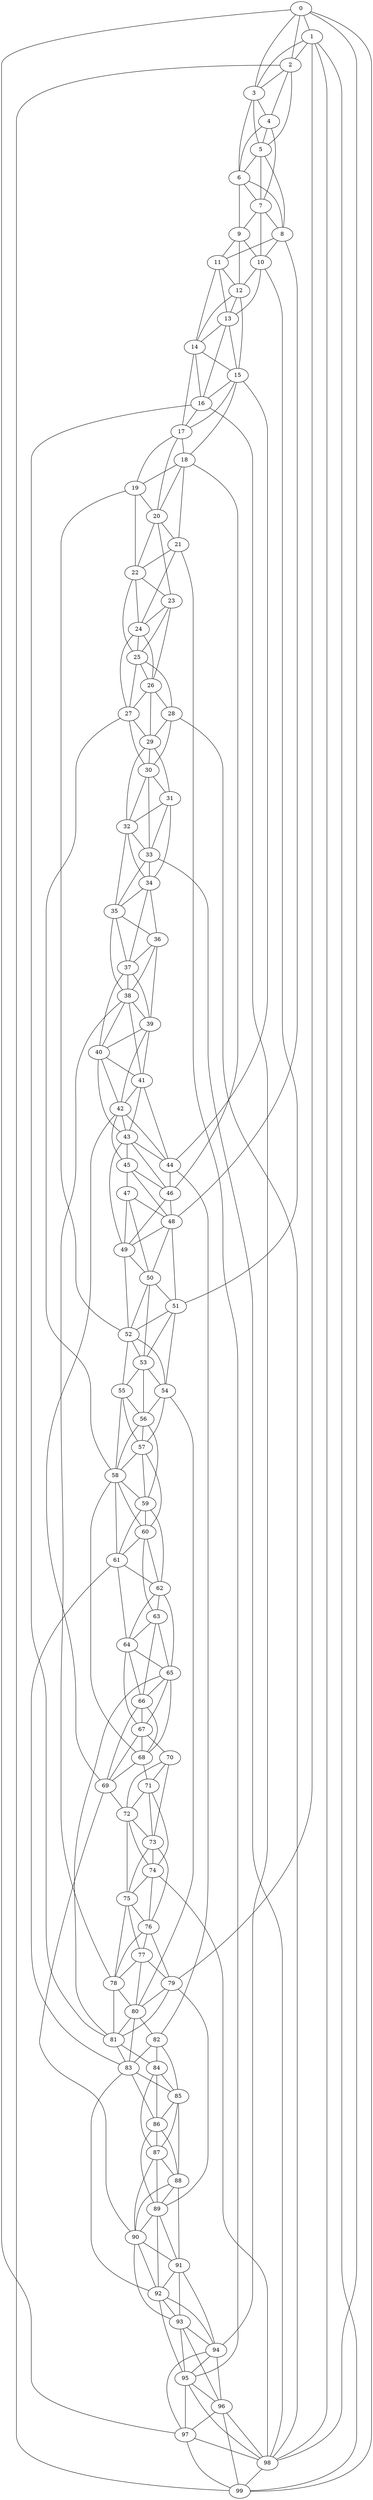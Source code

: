 strict graph "watts_strogatz_graph(100,6,0.1)" {
0;
1;
2;
3;
4;
5;
6;
7;
8;
9;
10;
11;
12;
13;
14;
15;
16;
17;
18;
19;
20;
21;
22;
23;
24;
25;
26;
27;
28;
29;
30;
31;
32;
33;
34;
35;
36;
37;
38;
39;
40;
41;
42;
43;
44;
45;
46;
47;
48;
49;
50;
51;
52;
53;
54;
55;
56;
57;
58;
59;
60;
61;
62;
63;
64;
65;
66;
67;
68;
69;
70;
71;
72;
73;
74;
75;
76;
77;
78;
79;
80;
81;
82;
83;
84;
85;
86;
87;
88;
89;
90;
91;
92;
93;
94;
95;
96;
97;
98;
99;
0 -- 1  [is_available=True, prob="0.346999910947"];
0 -- 2  [is_available=True, prob="1.0"];
0 -- 3  [is_available=True, prob="0.131631942611"];
0 -- 97  [is_available=True, prob="1.0"];
0 -- 98  [is_available=True, prob="0.0773781853841"];
0 -- 99  [is_available=True, prob="0.77986081025"];
1 -- 2  [is_available=True, prob="0.357380976458"];
1 -- 99  [is_available=True, prob="0.586004059322"];
1 -- 98  [is_available=True, prob="0.528413880464"];
1 -- 79  [is_available=True, prob="0.775153883791"];
1 -- 3  [is_available=True, prob="1.0"];
2 -- 3  [is_available=True, prob="1.0"];
2 -- 4  [is_available=True, prob="0.706726165617"];
2 -- 5  [is_available=True, prob="0.931593171505"];
2 -- 99  [is_available=True, prob="1.0"];
3 -- 4  [is_available=True, prob="1.0"];
3 -- 5  [is_available=True, prob="0.783062729514"];
3 -- 6  [is_available=True, prob="1.0"];
4 -- 5  [is_available=True, prob="0.458196356539"];
4 -- 6  [is_available=True, prob="0.870739519112"];
4 -- 7  [is_available=True, prob="0.145445609862"];
5 -- 6  [is_available=True, prob="0.58718510407"];
5 -- 7  [is_available=True, prob="0.572608043542"];
5 -- 8  [is_available=True, prob="0.909958193066"];
6 -- 7  [is_available=True, prob="0.766478214024"];
6 -- 8  [is_available=True, prob="0.729529522421"];
6 -- 9  [is_available=True, prob="0.655974174557"];
7 -- 8  [is_available=True, prob="0.180722012388"];
7 -- 9  [is_available=True, prob="0.504587065346"];
7 -- 10  [is_available=True, prob="1.0"];
8 -- 10  [is_available=True, prob="0.247457551609"];
8 -- 11  [is_available=True, prob="1.0"];
8 -- 48  [is_available=True, prob="0.872050262327"];
9 -- 10  [is_available=True, prob="0.172886631923"];
9 -- 11  [is_available=True, prob="0.129581046723"];
9 -- 12  [is_available=True, prob="1.0"];
10 -- 12  [is_available=True, prob="0.345073212254"];
10 -- 13  [is_available=True, prob="1.0"];
10 -- 51  [is_available=True, prob="0.61983847837"];
11 -- 12  [is_available=True, prob="1.0"];
11 -- 13  [is_available=True, prob="0.798590933553"];
11 -- 14  [is_available=True, prob="0.108986122981"];
12 -- 13  [is_available=True, prob="0.799772096188"];
12 -- 14  [is_available=True, prob="0.188679863422"];
12 -- 15  [is_available=True, prob="0.792912092532"];
13 -- 14  [is_available=True, prob="0.212215016257"];
13 -- 15  [is_available=True, prob="0.334670789793"];
13 -- 16  [is_available=True, prob="0.927276501628"];
14 -- 15  [is_available=True, prob="0.123203651946"];
14 -- 16  [is_available=True, prob="0.50815147832"];
14 -- 17  [is_available=True, prob="1.0"];
15 -- 44  [is_available=True, prob="0.0745879415644"];
15 -- 16  [is_available=True, prob="1.0"];
15 -- 17  [is_available=True, prob="1.0"];
15 -- 18  [is_available=True, prob="0.461341291429"];
16 -- 81  [is_available=True, prob="0.802594685024"];
16 -- 17  [is_available=True, prob="0.333402982331"];
16 -- 94  [is_available=True, prob="0.116843715615"];
17 -- 18  [is_available=True, prob="0.0182850803306"];
17 -- 19  [is_available=True, prob="1.0"];
17 -- 20  [is_available=True, prob="0.348695226298"];
18 -- 46  [is_available=True, prob="1.0"];
18 -- 19  [is_available=True, prob="0.325093461172"];
18 -- 20  [is_available=True, prob="1.0"];
18 -- 21  [is_available=True, prob="0.359745732293"];
19 -- 20  [is_available=True, prob="0.729500788348"];
19 -- 22  [is_available=True, prob="1.0"];
19 -- 52  [is_available=True, prob="0.257749217932"];
20 -- 21  [is_available=True, prob="0.296157489573"];
20 -- 22  [is_available=True, prob="0.730648950281"];
20 -- 23  [is_available=True, prob="1.0"];
21 -- 22  [is_available=True, prob="0.4845545701"];
21 -- 24  [is_available=True, prob="0.21417481588"];
21 -- 95  [is_available=True, prob="0.315890681558"];
22 -- 23  [is_available=True, prob="0.0201222823289"];
22 -- 24  [is_available=True, prob="0.727015832416"];
22 -- 25  [is_available=True, prob="0.301844297892"];
23 -- 24  [is_available=True, prob="0.412220747309"];
23 -- 25  [is_available=True, prob="0.354934459188"];
23 -- 26  [is_available=True, prob="0.625757304184"];
24 -- 25  [is_available=True, prob="0.0579247785764"];
24 -- 26  [is_available=True, prob="0.617469736013"];
24 -- 27  [is_available=True, prob="0.237654657261"];
25 -- 26  [is_available=True, prob="0.99328049248"];
25 -- 27  [is_available=True, prob="0.829948846384"];
25 -- 28  [is_available=True, prob="0.447241744062"];
26 -- 27  [is_available=True, prob="1.0"];
26 -- 28  [is_available=True, prob="0.725509304479"];
26 -- 29  [is_available=True, prob="0.405698423858"];
27 -- 58  [is_available=True, prob="0.576245907179"];
27 -- 29  [is_available=True, prob="0.273677612905"];
27 -- 30  [is_available=True, prob="0.0688290594117"];
28 -- 98  [is_available=True, prob="0.121798754719"];
28 -- 29  [is_available=True, prob="0.124054611887"];
28 -- 30  [is_available=True, prob="0.0578550843751"];
29 -- 32  [is_available=True, prob="0.614147525869"];
29 -- 30  [is_available=True, prob="1.0"];
29 -- 31  [is_available=True, prob="0.722183949526"];
30 -- 32  [is_available=True, prob="1.0"];
30 -- 33  [is_available=True, prob="0.177896424018"];
30 -- 31  [is_available=True, prob="0.752309692341"];
31 -- 32  [is_available=True, prob="1.0"];
31 -- 33  [is_available=True, prob="1.0"];
31 -- 34  [is_available=True, prob="0.729962135501"];
32 -- 33  [is_available=True, prob="0.0151879305657"];
32 -- 34  [is_available=True, prob="0.444747586821"];
32 -- 35  [is_available=True, prob="0.192792625307"];
33 -- 34  [is_available=True, prob="0.832478665876"];
33 -- 35  [is_available=True, prob="0.796345012615"];
33 -- 98  [is_available=True, prob="0.290907288945"];
34 -- 35  [is_available=True, prob="0.146005494978"];
34 -- 36  [is_available=True, prob="1.0"];
34 -- 37  [is_available=True, prob="1.0"];
35 -- 36  [is_available=True, prob="1.0"];
35 -- 37  [is_available=True, prob="0.442612685929"];
35 -- 38  [is_available=True, prob="0.163016845746"];
36 -- 37  [is_available=True, prob="1.0"];
36 -- 38  [is_available=True, prob="0.166620008665"];
36 -- 39  [is_available=True, prob="1.0"];
37 -- 38  [is_available=True, prob="0.0122780684675"];
37 -- 39  [is_available=True, prob="0.0961118210331"];
37 -- 40  [is_available=True, prob="1.0"];
38 -- 39  [is_available=True, prob="0.376029513198"];
38 -- 40  [is_available=True, prob="0.577430778189"];
38 -- 41  [is_available=True, prob="0.368513698055"];
38 -- 78  [is_available=True, prob="0.897102490368"];
39 -- 40  [is_available=True, prob="0.617712037776"];
39 -- 41  [is_available=True, prob="0.986493946846"];
39 -- 42  [is_available=True, prob="1.0"];
40 -- 41  [is_available=True, prob="1.0"];
40 -- 42  [is_available=True, prob="1.0"];
40 -- 43  [is_available=True, prob="0.248519362871"];
41 -- 42  [is_available=True, prob="0.934633453085"];
41 -- 43  [is_available=True, prob="1.0"];
41 -- 44  [is_available=True, prob="0.902993493847"];
42 -- 69  [is_available=True, prob="1.0"];
42 -- 43  [is_available=True, prob="0.537012742547"];
42 -- 44  [is_available=True, prob="0.655417986392"];
42 -- 45  [is_available=True, prob="0.576645155498"];
43 -- 44  [is_available=True, prob="0.0311370849664"];
43 -- 45  [is_available=True, prob="1.0"];
43 -- 46  [is_available=True, prob="0.602210198806"];
43 -- 49  [is_available=True, prob="0.00413531510586"];
44 -- 46  [is_available=True, prob="0.774197966489"];
44 -- 82  [is_available=True, prob="0.139013756843"];
45 -- 46  [is_available=True, prob="0.826699355322"];
45 -- 47  [is_available=True, prob="1.0"];
45 -- 48  [is_available=True, prob="0.64672142679"];
46 -- 48  [is_available=True, prob="0.636110588463"];
46 -- 49  [is_available=True, prob="0.0652104980056"];
47 -- 48  [is_available=True, prob="1.0"];
47 -- 49  [is_available=True, prob="1.0"];
47 -- 50  [is_available=True, prob="0.442737122246"];
48 -- 49  [is_available=True, prob="1.0"];
48 -- 50  [is_available=True, prob="0.381897989718"];
48 -- 51  [is_available=True, prob="1.0"];
49 -- 50  [is_available=True, prob="0.444488973542"];
49 -- 52  [is_available=True, prob="0.755423763078"];
50 -- 51  [is_available=True, prob="0.206739345384"];
50 -- 52  [is_available=True, prob="0.372958440748"];
50 -- 53  [is_available=True, prob="1.0"];
51 -- 52  [is_available=True, prob="0.0246020538866"];
51 -- 53  [is_available=True, prob="0.591930209937"];
51 -- 54  [is_available=True, prob="1.0"];
52 -- 53  [is_available=True, prob="0.876434237089"];
52 -- 54  [is_available=True, prob="1.0"];
52 -- 55  [is_available=True, prob="1.0"];
53 -- 54  [is_available=True, prob="0.319253394134"];
53 -- 55  [is_available=True, prob="0.530878945009"];
53 -- 56  [is_available=True, prob="0.457895181676"];
54 -- 80  [is_available=True, prob="0.102253524848"];
54 -- 56  [is_available=True, prob="0.376123950845"];
54 -- 57  [is_available=True, prob="0.899147347366"];
55 -- 56  [is_available=True, prob="1.0"];
55 -- 57  [is_available=True, prob="1.0"];
55 -- 58  [is_available=True, prob="0.0329338465977"];
56 -- 57  [is_available=True, prob="0.275021810036"];
56 -- 58  [is_available=True, prob="0.405650876392"];
56 -- 59  [is_available=True, prob="0.221164496577"];
57 -- 58  [is_available=True, prob="0.189442829948"];
57 -- 59  [is_available=True, prob="0.74543237674"];
57 -- 60  [is_available=True, prob="0.541848196839"];
58 -- 68  [is_available=True, prob="0.538689776915"];
58 -- 59  [is_available=True, prob="1.0"];
58 -- 60  [is_available=True, prob="0.0449263936084"];
58 -- 61  [is_available=True, prob="0.962116777869"];
59 -- 60  [is_available=True, prob="0.200912398649"];
59 -- 61  [is_available=True, prob="1.0"];
59 -- 62  [is_available=True, prob="0.254495964985"];
60 -- 61  [is_available=True, prob="0.592929579325"];
60 -- 62  [is_available=True, prob="0.857697276695"];
60 -- 63  [is_available=True, prob="0.253386969007"];
61 -- 64  [is_available=True, prob="0.927691779327"];
61 -- 83  [is_available=True, prob="0.791058964931"];
61 -- 62  [is_available=True, prob="0.684074305206"];
62 -- 64  [is_available=True, prob="0.0157908794915"];
62 -- 65  [is_available=True, prob="0.192109770829"];
62 -- 63  [is_available=True, prob="0.386783448118"];
63 -- 64  [is_available=True, prob="0.722805119366"];
63 -- 65  [is_available=True, prob="0.187557962483"];
63 -- 66  [is_available=True, prob="1.0"];
64 -- 65  [is_available=True, prob="0.965024565618"];
64 -- 66  [is_available=True, prob="1.0"];
64 -- 67  [is_available=True, prob="0.841385297057"];
65 -- 66  [is_available=True, prob="0.5425277066"];
65 -- 67  [is_available=True, prob="0.444528520682"];
65 -- 68  [is_available=True, prob="0.654489486157"];
65 -- 81  [is_available=True, prob="0.119498719949"];
66 -- 67  [is_available=True, prob="1.0"];
66 -- 68  [is_available=True, prob="0.0732938904058"];
66 -- 69  [is_available=True, prob="0.608151688361"];
67 -- 68  [is_available=True, prob="0.730797046961"];
67 -- 69  [is_available=True, prob="0.678504256136"];
67 -- 70  [is_available=True, prob="0.973951137618"];
68 -- 69  [is_available=True, prob="1.0"];
68 -- 71  [is_available=True, prob="0.634696075349"];
69 -- 72  [is_available=True, prob="0.650095039856"];
69 -- 90  [is_available=True, prob="1.0"];
70 -- 71  [is_available=True, prob="1.0"];
70 -- 72  [is_available=True, prob="0.354024682714"];
70 -- 73  [is_available=True, prob="0.0421200889147"];
71 -- 72  [is_available=True, prob="0.467340248056"];
71 -- 73  [is_available=True, prob="1.0"];
71 -- 74  [is_available=True, prob="0.780439172483"];
72 -- 73  [is_available=True, prob="0.054029359535"];
72 -- 74  [is_available=True, prob="1.0"];
72 -- 75  [is_available=True, prob="1.0"];
73 -- 74  [is_available=True, prob="0.332575274229"];
73 -- 75  [is_available=True, prob="0.251377918578"];
73 -- 76  [is_available=True, prob="0.345788525647"];
74 -- 98  [is_available=True, prob="1.0"];
74 -- 75  [is_available=True, prob="0.527437979409"];
74 -- 76  [is_available=True, prob="0.934076418393"];
75 -- 76  [is_available=True, prob="1.0"];
75 -- 77  [is_available=True, prob="0.0717442947417"];
75 -- 78  [is_available=True, prob="1.0"];
76 -- 77  [is_available=True, prob="0.714580690177"];
76 -- 78  [is_available=True, prob="0.229980524092"];
76 -- 79  [is_available=True, prob="1.0"];
77 -- 78  [is_available=True, prob="0.266048650065"];
77 -- 79  [is_available=True, prob="0.171196356345"];
77 -- 80  [is_available=True, prob="0.2495188803"];
78 -- 80  [is_available=True, prob="0.536243442128"];
78 -- 81  [is_available=True, prob="0.979649286582"];
79 -- 80  [is_available=True, prob="0.831779970495"];
79 -- 81  [is_available=True, prob="1.0"];
79 -- 89  [is_available=True, prob="0.766998604603"];
80 -- 81  [is_available=True, prob="0.761511761297"];
80 -- 82  [is_available=True, prob="0.919334969533"];
80 -- 83  [is_available=True, prob="0.149433140777"];
81 -- 83  [is_available=True, prob="0.27222518803"];
81 -- 84  [is_available=True, prob="1.0"];
82 -- 83  [is_available=True, prob="0.355778398095"];
82 -- 84  [is_available=True, prob="0.648175974265"];
82 -- 85  [is_available=True, prob="1.0"];
83 -- 85  [is_available=True, prob="0.368147595825"];
83 -- 86  [is_available=True, prob="0.395796799406"];
83 -- 92  [is_available=True, prob="0.682505253354"];
84 -- 85  [is_available=True, prob="0.9248181258"];
84 -- 86  [is_available=True, prob="1.0"];
84 -- 87  [is_available=True, prob="0.57375466275"];
85 -- 86  [is_available=True, prob="1.0"];
85 -- 87  [is_available=True, prob="1.0"];
85 -- 88  [is_available=True, prob="0.831191098337"];
86 -- 87  [is_available=True, prob="1.0"];
86 -- 88  [is_available=True, prob="0.803250545858"];
86 -- 89  [is_available=True, prob="1.0"];
87 -- 88  [is_available=True, prob="0.96810357283"];
87 -- 89  [is_available=True, prob="0.6179842518"];
87 -- 90  [is_available=True, prob="0.573210762162"];
88 -- 89  [is_available=True, prob="1.0"];
88 -- 90  [is_available=True, prob="0.423135020183"];
88 -- 91  [is_available=True, prob="0.36657555438"];
89 -- 90  [is_available=True, prob="1.0"];
89 -- 91  [is_available=True, prob="0.0897993283588"];
89 -- 92  [is_available=True, prob="0.356208956496"];
90 -- 91  [is_available=True, prob="0.337107685177"];
90 -- 92  [is_available=True, prob="1.0"];
90 -- 93  [is_available=True, prob="1.0"];
91 -- 92  [is_available=True, prob="0.517678631736"];
91 -- 93  [is_available=True, prob="0.52537806322"];
91 -- 94  [is_available=True, prob="0.557987071727"];
92 -- 93  [is_available=True, prob="0.195991789089"];
92 -- 94  [is_available=True, prob="0.237641575839"];
92 -- 95  [is_available=True, prob="0.982896716677"];
93 -- 96  [is_available=True, prob="1.0"];
93 -- 94  [is_available=True, prob="0.70832612681"];
93 -- 95  [is_available=True, prob="0.895895413174"];
94 -- 96  [is_available=True, prob="0.899709436926"];
94 -- 97  [is_available=True, prob="1.0"];
94 -- 95  [is_available=True, prob="0.010186453039"];
95 -- 96  [is_available=True, prob="1.0"];
95 -- 97  [is_available=True, prob="0.508309480067"];
95 -- 98  [is_available=True, prob="1.0"];
96 -- 97  [is_available=True, prob="0.495362233684"];
96 -- 98  [is_available=True, prob="0.396825977907"];
96 -- 99  [is_available=True, prob="1.0"];
97 -- 98  [is_available=True, prob="0.350701897944"];
97 -- 99  [is_available=True, prob="0.475526540599"];
98 -- 99  [is_available=True, prob="1.0"];
}
